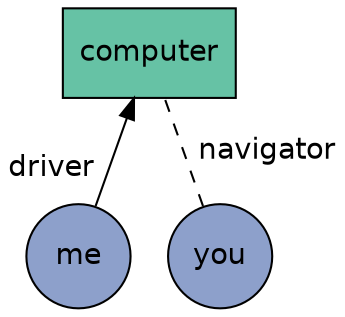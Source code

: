 digraph {
  fontname=Helvetica;
  label="Pair programming"
  labelloc="t"
  rankdir=BT
  node[shape=circle label="" style=filled fontname=Helvetica width=0.7]
  edge[fontname=Helvetica]

  sbs_p1

  sbs_p1[label="me"]
  sbs_p2[label="you"]
  sbs_laptop[label="computer" height=0.6]

  label=""
  sbs_p1 -> sbs_laptop[xlabel="driver  "]
  sbs_p2 -> sbs_laptop[dir=none label=" navigator" style="dashed"]

  sbs_p1, sbs_p2[fillcolor="#8DA0CB"]
  sbs_laptop[shape=rectangle fillcolor="#66C2A5"]

}
